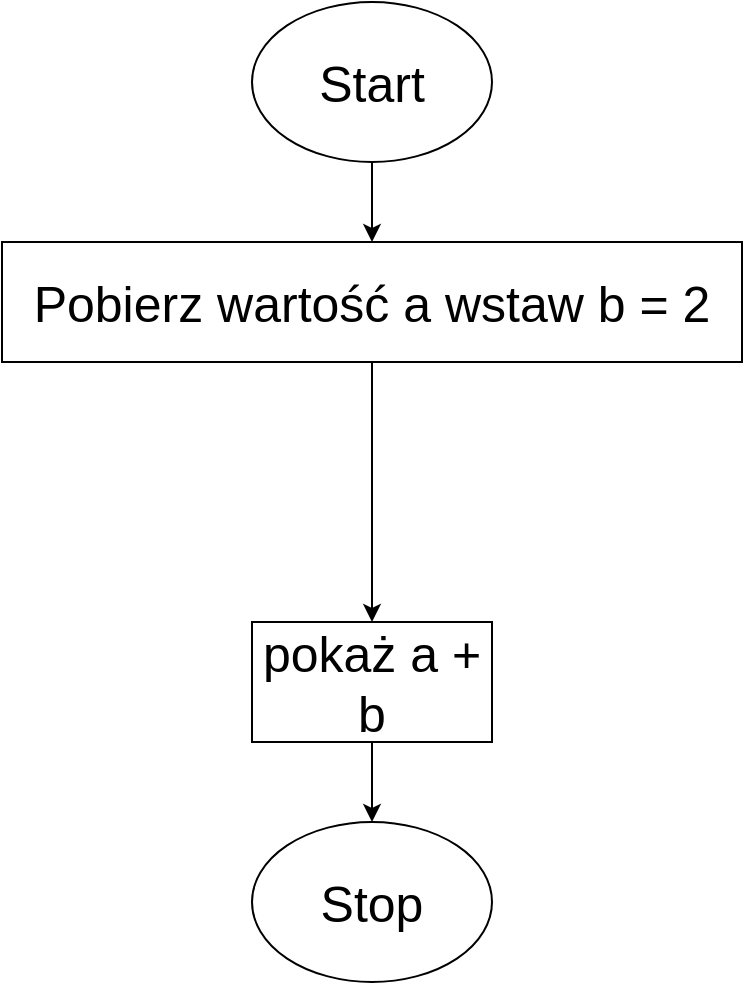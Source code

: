 <mxfile version="20.8.20" type="github">
  <diagram id="C5RBs43oDa-KdzZeNtuy" name="Page-1">
    <mxGraphModel dx="1434" dy="796" grid="1" gridSize="10" guides="1" tooltips="1" connect="1" arrows="1" fold="1" page="1" pageScale="1" pageWidth="827" pageHeight="1169" math="0" shadow="0">
      <root>
        <mxCell id="WIyWlLk6GJQsqaUBKTNV-0" />
        <mxCell id="WIyWlLk6GJQsqaUBKTNV-1" parent="WIyWlLk6GJQsqaUBKTNV-0" />
        <mxCell id="Wgxde0-L1tqEdiPSBwwV-5" style="edgeStyle=orthogonalEdgeStyle;rounded=0;orthogonalLoop=1;jettySize=auto;html=1;fontSize=25;" parent="WIyWlLk6GJQsqaUBKTNV-1" source="Wgxde0-L1tqEdiPSBwwV-1" target="Wgxde0-L1tqEdiPSBwwV-3" edge="1">
          <mxGeometry relative="1" as="geometry" />
        </mxCell>
        <mxCell id="Wgxde0-L1tqEdiPSBwwV-1" value="&lt;font style=&quot;font-size: 25px;&quot;&gt;Start&lt;/font&gt;" style="ellipse;whiteSpace=wrap;html=1;" parent="WIyWlLk6GJQsqaUBKTNV-1" vertex="1">
          <mxGeometry x="340" y="50" width="120" height="80" as="geometry" />
        </mxCell>
        <mxCell id="Wgxde0-L1tqEdiPSBwwV-2" value="Stop" style="ellipse;whiteSpace=wrap;html=1;fontSize=25;" parent="WIyWlLk6GJQsqaUBKTNV-1" vertex="1">
          <mxGeometry x="340" y="460" width="120" height="80" as="geometry" />
        </mxCell>
        <mxCell id="Wgxde0-L1tqEdiPSBwwV-7" style="edgeStyle=orthogonalEdgeStyle;rounded=0;orthogonalLoop=1;jettySize=auto;html=1;entryX=0.5;entryY=0;entryDx=0;entryDy=0;fontSize=25;" parent="WIyWlLk6GJQsqaUBKTNV-1" source="Wgxde0-L1tqEdiPSBwwV-3" target="Wgxde0-L1tqEdiPSBwwV-6" edge="1">
          <mxGeometry relative="1" as="geometry" />
        </mxCell>
        <mxCell id="Wgxde0-L1tqEdiPSBwwV-3" value="Pobierz wartość a wstaw b = 2" style="rounded=0;whiteSpace=wrap;html=1;fontSize=25;" parent="WIyWlLk6GJQsqaUBKTNV-1" vertex="1">
          <mxGeometry x="215" y="170" width="370" height="60" as="geometry" />
        </mxCell>
        <mxCell id="Wgxde0-L1tqEdiPSBwwV-8" style="edgeStyle=orthogonalEdgeStyle;rounded=0;orthogonalLoop=1;jettySize=auto;html=1;entryX=0.5;entryY=0;entryDx=0;entryDy=0;fontSize=25;" parent="WIyWlLk6GJQsqaUBKTNV-1" source="Wgxde0-L1tqEdiPSBwwV-6" target="Wgxde0-L1tqEdiPSBwwV-2" edge="1">
          <mxGeometry relative="1" as="geometry" />
        </mxCell>
        <mxCell id="Wgxde0-L1tqEdiPSBwwV-6" value="pokaż a + b" style="rounded=0;whiteSpace=wrap;html=1;fontSize=25;" parent="WIyWlLk6GJQsqaUBKTNV-1" vertex="1">
          <mxGeometry x="340" y="360" width="120" height="60" as="geometry" />
        </mxCell>
      </root>
    </mxGraphModel>
  </diagram>
</mxfile>
